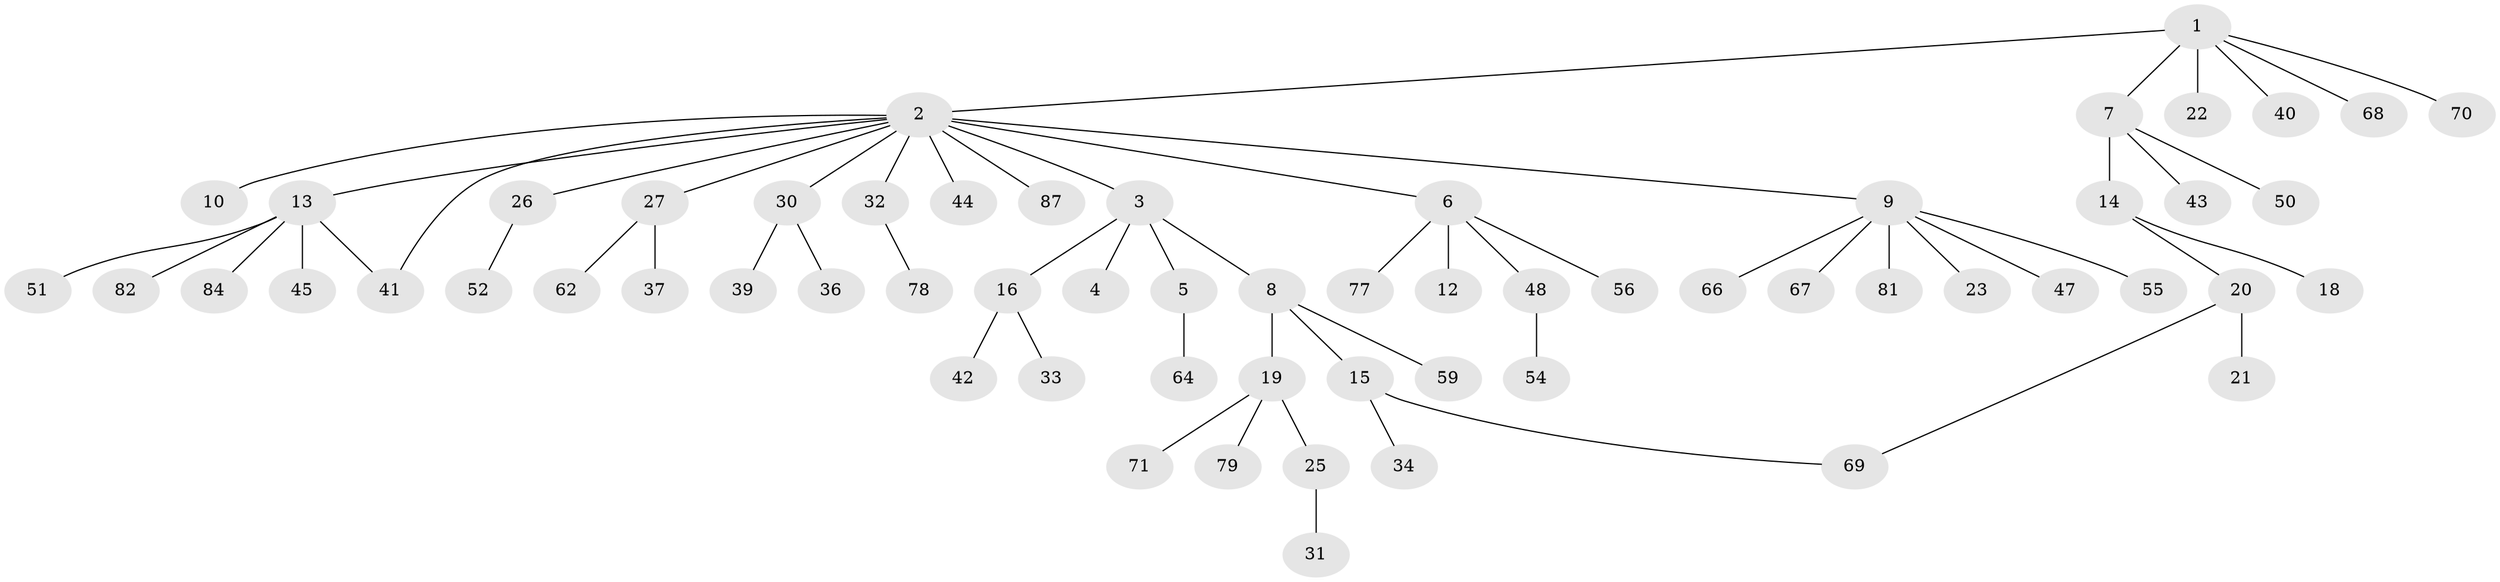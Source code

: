 // Generated by graph-tools (version 1.1) at 2025/52/02/27/25 19:52:01]
// undirected, 62 vertices, 63 edges
graph export_dot {
graph [start="1"]
  node [color=gray90,style=filled];
  1 [super="+74"];
  2 [super="+38"];
  3 [super="+49"];
  4 [super="+75"];
  5 [super="+80"];
  6 [super="+24"];
  7 [super="+29"];
  8 [super="+65"];
  9 [super="+11"];
  10;
  12;
  13 [super="+76"];
  14;
  15 [super="+28"];
  16 [super="+17"];
  18 [super="+61"];
  19 [super="+46"];
  20 [super="+53"];
  21;
  22 [super="+73"];
  23;
  25 [super="+35"];
  26 [super="+63"];
  27 [super="+58"];
  30 [super="+86"];
  31;
  32;
  33;
  34;
  36;
  37;
  39;
  40;
  41;
  42;
  43 [super="+57"];
  44;
  45;
  47;
  48 [super="+60"];
  50;
  51 [super="+85"];
  52;
  54;
  55;
  56;
  59;
  62;
  64;
  66;
  67;
  68 [super="+83"];
  69 [super="+72"];
  70;
  71;
  77;
  78;
  79;
  81;
  82;
  84;
  87;
  1 -- 2 [weight=2];
  1 -- 7;
  1 -- 22;
  1 -- 40;
  1 -- 68;
  1 -- 70;
  2 -- 3;
  2 -- 6;
  2 -- 9;
  2 -- 10;
  2 -- 13;
  2 -- 26;
  2 -- 27;
  2 -- 30;
  2 -- 32;
  2 -- 41;
  2 -- 44;
  2 -- 87;
  3 -- 4;
  3 -- 5;
  3 -- 8;
  3 -- 16;
  5 -- 64;
  6 -- 12;
  6 -- 56;
  6 -- 77;
  6 -- 48;
  7 -- 14;
  7 -- 43;
  7 -- 50;
  8 -- 15;
  8 -- 19;
  8 -- 59;
  9 -- 23;
  9 -- 47;
  9 -- 55;
  9 -- 66;
  9 -- 67;
  9 -- 81;
  13 -- 45;
  13 -- 51;
  13 -- 82;
  13 -- 41;
  13 -- 84;
  14 -- 18;
  14 -- 20;
  15 -- 34;
  15 -- 69;
  16 -- 42;
  16 -- 33;
  19 -- 25;
  19 -- 71;
  19 -- 79;
  20 -- 21;
  20 -- 69;
  25 -- 31;
  26 -- 52;
  27 -- 37;
  27 -- 62;
  30 -- 36;
  30 -- 39;
  32 -- 78;
  48 -- 54;
}
